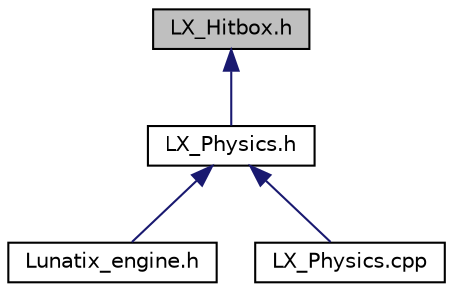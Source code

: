digraph "LX_Hitbox.h"
{
  edge [fontname="Helvetica",fontsize="10",labelfontname="Helvetica",labelfontsize="10"];
  node [fontname="Helvetica",fontsize="10",shape=record];
  Node1 [label="LX_Hitbox.h",height=0.2,width=0.4,color="black", fillcolor="grey75", style="filled" fontcolor="black"];
  Node1 -> Node2 [dir="back",color="midnightblue",fontsize="10",style="solid",fontname="Helvetica"];
  Node2 [label="LX_Physics.h",height=0.2,width=0.4,color="black", fillcolor="white", style="filled",URL="$_l_x___physics_8h.html",tooltip="The LX_Physics Library, it will be linked with the SDL library. "];
  Node2 -> Node3 [dir="back",color="midnightblue",fontsize="10",style="solid",fontname="Helvetica"];
  Node3 [label="Lunatix_engine.h",height=0.2,width=0.4,color="black", fillcolor="white", style="filled",URL="$_lunatix__engine_8h.html",tooltip="The Lunatix engine header. "];
  Node2 -> Node4 [dir="back",color="midnightblue",fontsize="10",style="solid",fontname="Helvetica"];
  Node4 [label="LX_Physics.cpp",height=0.2,width=0.4,color="black", fillcolor="white", style="filled",URL="$_l_x___physics_8cpp.html",tooltip="The LX_Physics file. It contains all definitions of member functions. "];
}
